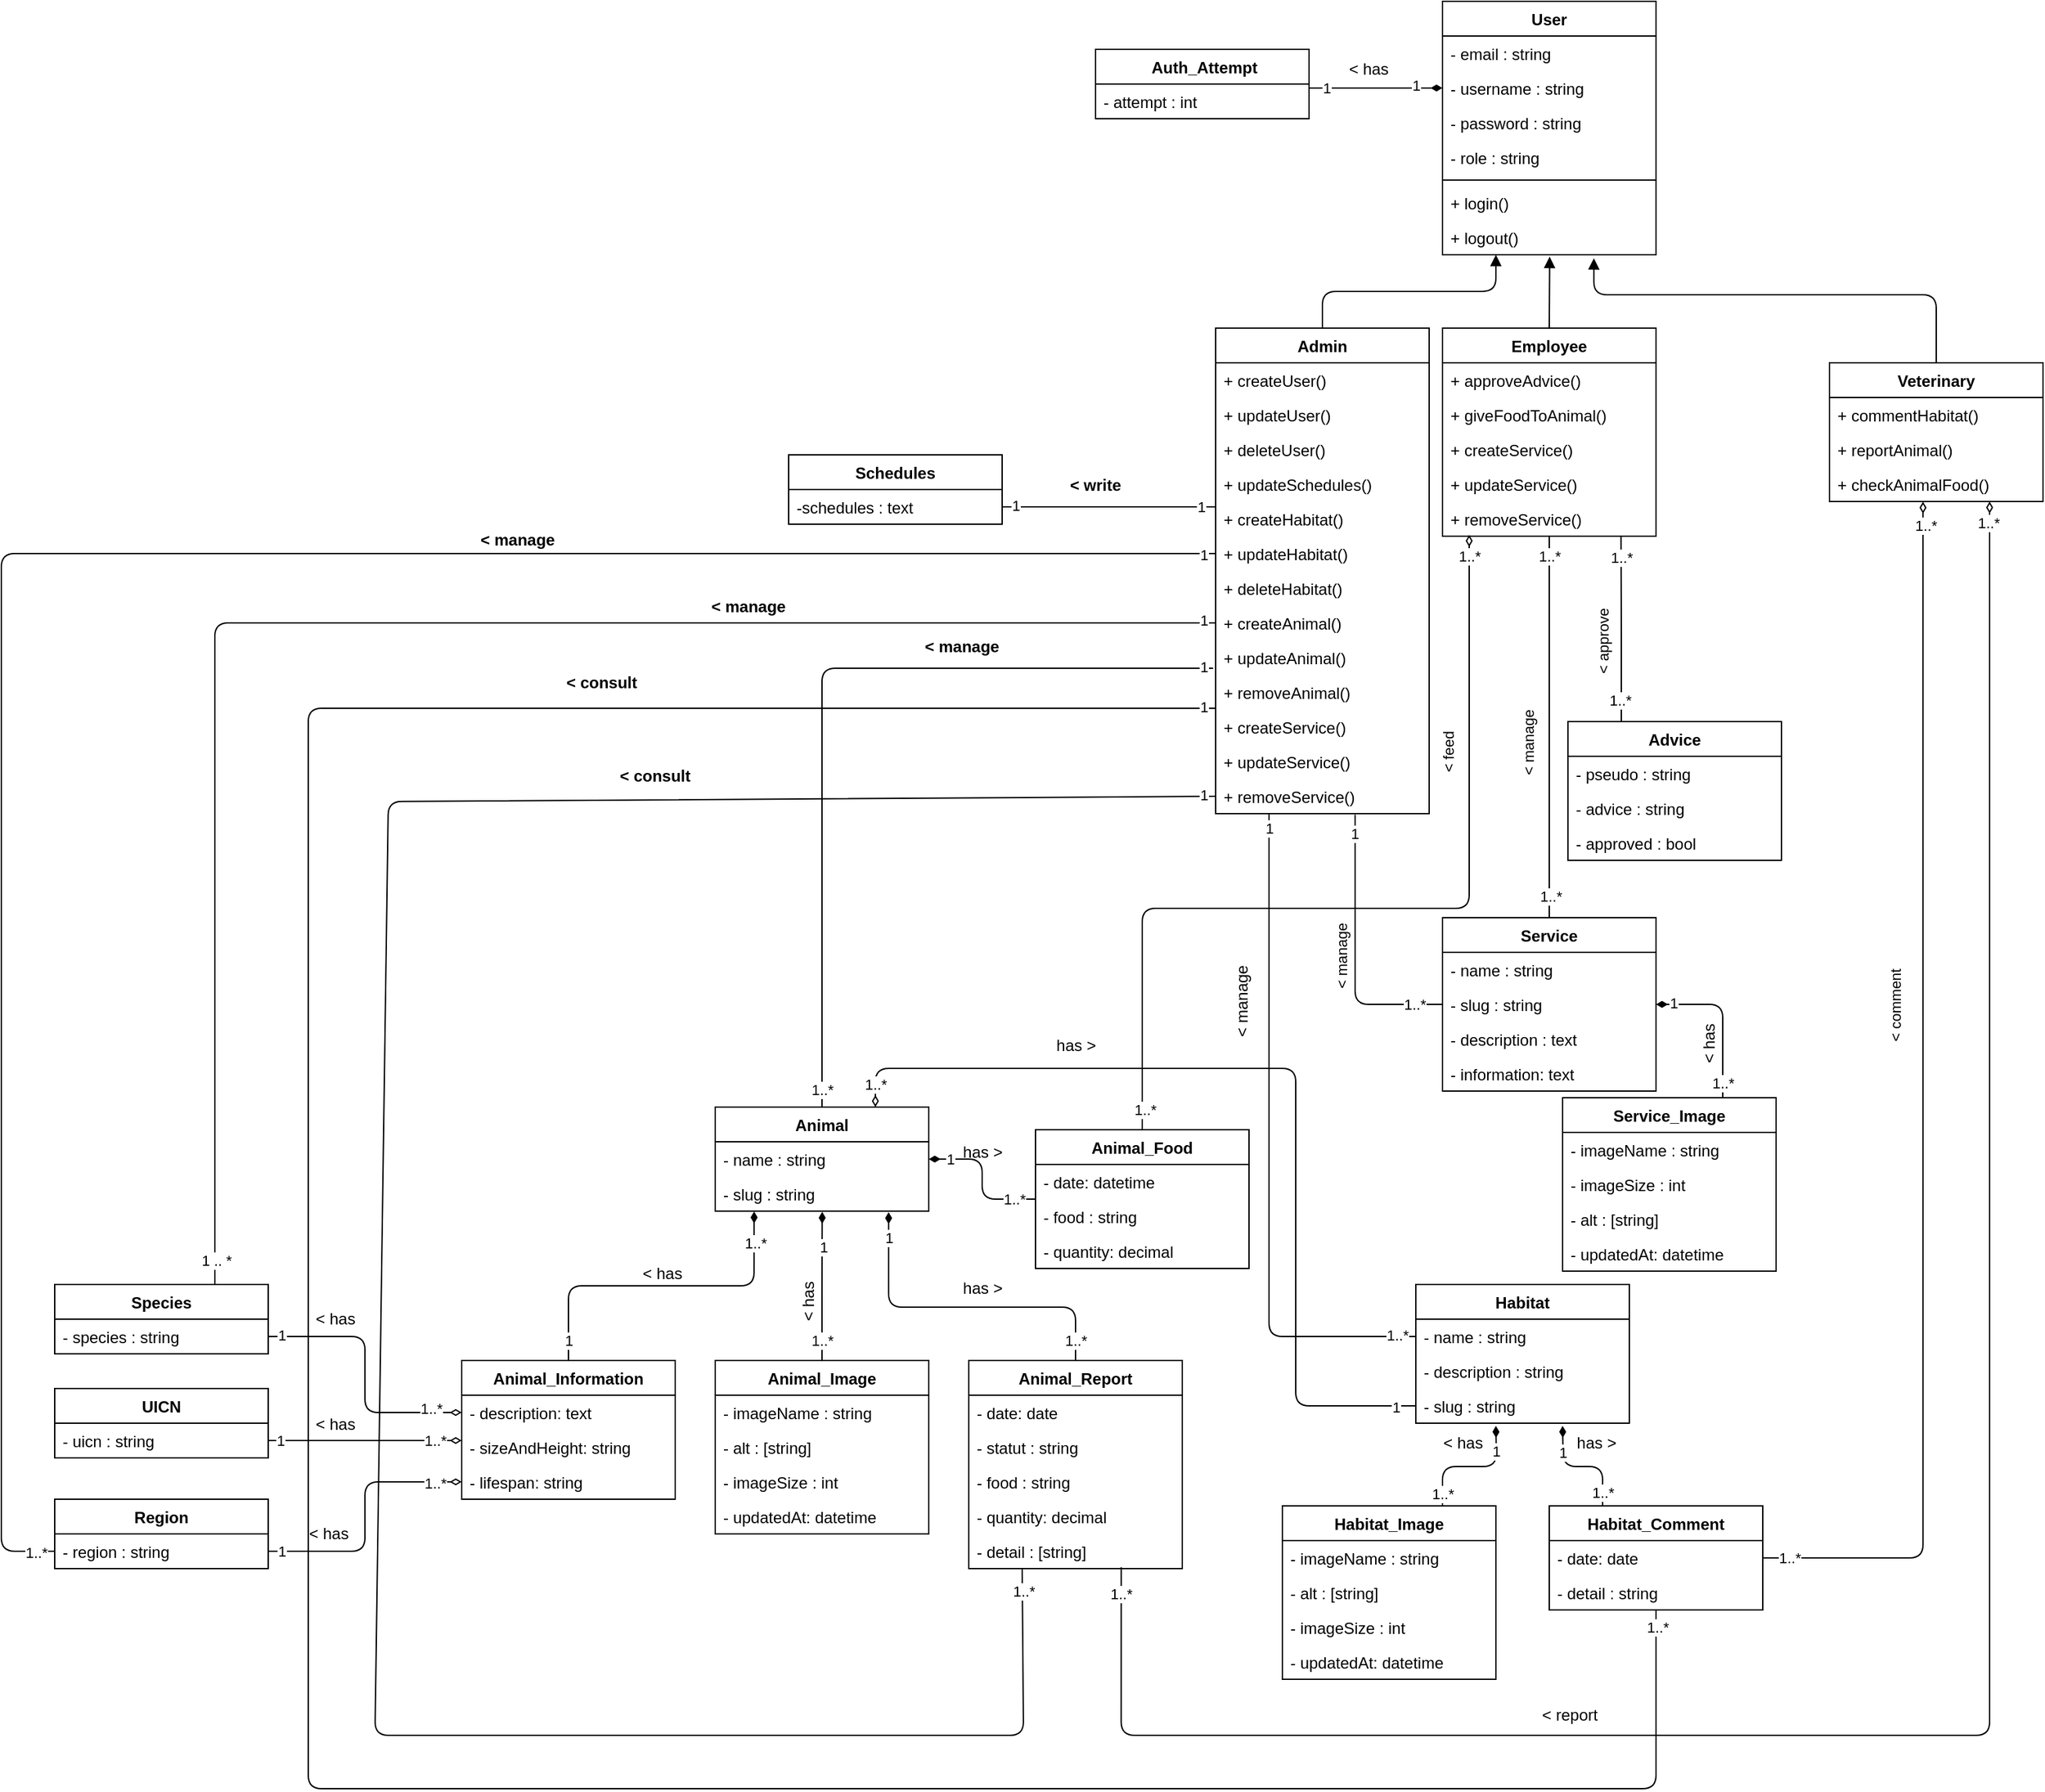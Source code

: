 <mxfile>
    <diagram id="6ETy9QSf6Ddy_JYMvxY5" name="Page-1">
        <mxGraphModel dx="2354" dy="1445" grid="1" gridSize="10" guides="1" tooltips="1" connect="1" arrows="0" fold="1" page="1" pageScale="1" pageWidth="827" pageHeight="1169" background="none" math="0" shadow="0">
            <root>
                <mxCell id="0"/>
                <mxCell id="1" parent="0"/>
                <mxCell id="284" style="edgeStyle=orthogonalEdgeStyle;rounded=1;html=1;exitX=0.25;exitY=1;exitDx=0;exitDy=0;entryX=0.5;entryY=0;entryDx=0;entryDy=0;strokeColor=default;startArrow=block;startFill=1;endArrow=none;endFill=0;" parent="1" source="2" target="12" edge="1">
                    <mxGeometry relative="1" as="geometry"/>
                </mxCell>
                <mxCell id="2" value="User" style="swimlane;fontStyle=1;align=center;verticalAlign=top;childLayout=stackLayout;horizontal=1;startSize=26;horizontalStack=0;resizeParent=1;resizeParentMax=0;resizeLast=0;collapsible=1;marginBottom=0;" parent="1" vertex="1">
                    <mxGeometry x="240" y="-50" width="160" height="190" as="geometry"/>
                </mxCell>
                <mxCell id="3" value="- email : string" style="text;strokeColor=none;fillColor=none;align=left;verticalAlign=top;spacingLeft=4;spacingRight=4;overflow=hidden;rotatable=0;points=[[0,0.5],[1,0.5]];portConstraint=eastwest;" parent="2" vertex="1">
                    <mxGeometry y="26" width="160" height="26" as="geometry"/>
                </mxCell>
                <mxCell id="6" value="- username : string" style="text;strokeColor=none;fillColor=none;align=left;verticalAlign=top;spacingLeft=4;spacingRight=4;overflow=hidden;rotatable=0;points=[[0,0.5],[1,0.5]];portConstraint=eastwest;" parent="2" vertex="1">
                    <mxGeometry y="52" width="160" height="26" as="geometry"/>
                </mxCell>
                <mxCell id="7" value="- password : string" style="text;strokeColor=none;fillColor=none;align=left;verticalAlign=top;spacingLeft=4;spacingRight=4;overflow=hidden;rotatable=0;points=[[0,0.5],[1,0.5]];portConstraint=eastwest;" parent="2" vertex="1">
                    <mxGeometry y="78" width="160" height="26" as="geometry"/>
                </mxCell>
                <mxCell id="8" value="- role : string" style="text;strokeColor=none;fillColor=none;align=left;verticalAlign=top;spacingLeft=4;spacingRight=4;overflow=hidden;rotatable=0;points=[[0,0.5],[1,0.5]];portConstraint=eastwest;" parent="2" vertex="1">
                    <mxGeometry y="104" width="160" height="26" as="geometry"/>
                </mxCell>
                <mxCell id="4" value="" style="line;strokeWidth=1;fillColor=none;align=left;verticalAlign=middle;spacingTop=-1;spacingLeft=3;spacingRight=3;rotatable=0;labelPosition=right;points=[];portConstraint=eastwest;strokeColor=inherit;" parent="2" vertex="1">
                    <mxGeometry y="130" width="160" height="8" as="geometry"/>
                </mxCell>
                <mxCell id="5" value="+ login()" style="text;strokeColor=none;fillColor=none;align=left;verticalAlign=top;spacingLeft=4;spacingRight=4;overflow=hidden;rotatable=0;points=[[0,0.5],[1,0.5]];portConstraint=eastwest;" parent="2" vertex="1">
                    <mxGeometry y="138" width="160" height="26" as="geometry"/>
                </mxCell>
                <mxCell id="9" value="+ logout()" style="text;strokeColor=none;fillColor=none;align=left;verticalAlign=top;spacingLeft=4;spacingRight=4;overflow=hidden;rotatable=0;points=[[0,0.5],[1,0.5]];portConstraint=eastwest;" parent="2" vertex="1">
                    <mxGeometry y="164" width="160" height="26" as="geometry"/>
                </mxCell>
                <mxCell id="12" value="Admin" style="swimlane;fontStyle=1;align=center;verticalAlign=top;childLayout=stackLayout;horizontal=1;startSize=26;horizontalStack=0;resizeParent=1;resizeParentMax=0;resizeLast=0;collapsible=1;marginBottom=0;" parent="1" vertex="1">
                    <mxGeometry x="70" y="195" width="160" height="364" as="geometry"/>
                </mxCell>
                <mxCell id="18" value="+ createUser()" style="text;strokeColor=none;fillColor=none;align=left;verticalAlign=top;spacingLeft=4;spacingRight=4;overflow=hidden;rotatable=0;points=[[0,0.5],[1,0.5]];portConstraint=eastwest;" parent="12" vertex="1">
                    <mxGeometry y="26" width="160" height="26" as="geometry"/>
                </mxCell>
                <mxCell id="19" value="+ updateUser()" style="text;strokeColor=none;fillColor=none;align=left;verticalAlign=top;spacingLeft=4;spacingRight=4;overflow=hidden;rotatable=0;points=[[0,0.5],[1,0.5]];portConstraint=eastwest;" parent="12" vertex="1">
                    <mxGeometry y="52" width="160" height="26" as="geometry"/>
                </mxCell>
                <mxCell id="39" value="+ deleteUser()" style="text;strokeColor=none;fillColor=none;align=left;verticalAlign=top;spacingLeft=4;spacingRight=4;overflow=hidden;rotatable=0;points=[[0,0.5],[1,0.5]];portConstraint=eastwest;" parent="12" vertex="1">
                    <mxGeometry y="78" width="160" height="26" as="geometry"/>
                </mxCell>
                <mxCell id="42" value="+ updateSchedules()" style="text;strokeColor=none;fillColor=none;align=left;verticalAlign=top;spacingLeft=4;spacingRight=4;overflow=hidden;rotatable=0;points=[[0,0.5],[1,0.5]];portConstraint=eastwest;" parent="12" vertex="1">
                    <mxGeometry y="104" width="160" height="26" as="geometry"/>
                </mxCell>
                <mxCell id="43" value="+ createHabitat()" style="text;strokeColor=none;fillColor=none;align=left;verticalAlign=top;spacingLeft=4;spacingRight=4;overflow=hidden;rotatable=0;points=[[0,0.5],[1,0.5]];portConstraint=eastwest;" parent="12" vertex="1">
                    <mxGeometry y="130" width="160" height="26" as="geometry"/>
                </mxCell>
                <mxCell id="45" value="+ updateHabitat()" style="text;strokeColor=none;fillColor=none;align=left;verticalAlign=top;spacingLeft=4;spacingRight=4;overflow=hidden;rotatable=0;points=[[0,0.5],[1,0.5]];portConstraint=eastwest;" parent="12" vertex="1">
                    <mxGeometry y="156" width="160" height="26" as="geometry"/>
                </mxCell>
                <mxCell id="46" value="+ deleteHabitat()" style="text;strokeColor=none;fillColor=none;align=left;verticalAlign=top;spacingLeft=4;spacingRight=4;overflow=hidden;rotatable=0;points=[[0,0.5],[1,0.5]];portConstraint=eastwest;" parent="12" vertex="1">
                    <mxGeometry y="182" width="160" height="26" as="geometry"/>
                </mxCell>
                <mxCell id="47" value="+ createAnimal()" style="text;strokeColor=none;fillColor=none;align=left;verticalAlign=top;spacingLeft=4;spacingRight=4;overflow=hidden;rotatable=0;points=[[0,0.5],[1,0.5]];portConstraint=eastwest;" parent="12" vertex="1">
                    <mxGeometry y="208" width="160" height="26" as="geometry"/>
                </mxCell>
                <mxCell id="48" value="+ updateAnimal()" style="text;strokeColor=none;fillColor=none;align=left;verticalAlign=top;spacingLeft=4;spacingRight=4;overflow=hidden;rotatable=0;points=[[0,0.5],[1,0.5]];portConstraint=eastwest;" parent="12" vertex="1">
                    <mxGeometry y="234" width="160" height="26" as="geometry"/>
                </mxCell>
                <mxCell id="49" value="+ removeAnimal()" style="text;strokeColor=none;fillColor=none;align=left;verticalAlign=top;spacingLeft=4;spacingRight=4;overflow=hidden;rotatable=0;points=[[0,0.5],[1,0.5]];portConstraint=eastwest;" parent="12" vertex="1">
                    <mxGeometry y="260" width="160" height="26" as="geometry"/>
                </mxCell>
                <mxCell id="159" value="+ createService()" style="text;strokeColor=none;fillColor=none;align=left;verticalAlign=top;spacingLeft=4;spacingRight=4;overflow=hidden;rotatable=0;points=[[0,0.5],[1,0.5]];portConstraint=eastwest;" parent="12" vertex="1">
                    <mxGeometry y="286" width="160" height="26" as="geometry"/>
                </mxCell>
                <mxCell id="158" value="+ updateService()" style="text;strokeColor=none;fillColor=none;align=left;verticalAlign=top;spacingLeft=4;spacingRight=4;overflow=hidden;rotatable=0;points=[[0,0.5],[1,0.5]];portConstraint=eastwest;" parent="12" vertex="1">
                    <mxGeometry y="312" width="160" height="26" as="geometry"/>
                </mxCell>
                <mxCell id="160" value="+ removeService()" style="text;strokeColor=none;fillColor=none;align=left;verticalAlign=top;spacingLeft=4;spacingRight=4;overflow=hidden;rotatable=0;points=[[0,0.5],[1,0.5]];portConstraint=eastwest;" parent="12" vertex="1">
                    <mxGeometry y="338" width="160" height="26" as="geometry"/>
                </mxCell>
                <mxCell id="37" style="edgeStyle=none;html=1;exitX=0.5;exitY=0;exitDx=0;exitDy=0;entryX=0.502;entryY=1.055;entryDx=0;entryDy=0;entryPerimeter=0;endArrow=block;endFill=1;" parent="1" source="20" target="9" edge="1">
                    <mxGeometry relative="1" as="geometry"/>
                </mxCell>
                <mxCell id="20" value="Employee" style="swimlane;fontStyle=1;align=center;verticalAlign=top;childLayout=stackLayout;horizontal=1;startSize=26;horizontalStack=0;resizeParent=1;resizeParentMax=0;resizeLast=0;collapsible=1;marginBottom=0;" parent="1" vertex="1">
                    <mxGeometry x="240" y="195" width="160" height="156" as="geometry"/>
                </mxCell>
                <mxCell id="26" value="+ approveAdvice()" style="text;strokeColor=none;fillColor=none;align=left;verticalAlign=top;spacingLeft=4;spacingRight=4;overflow=hidden;rotatable=0;points=[[0,0.5],[1,0.5]];portConstraint=eastwest;" parent="20" vertex="1">
                    <mxGeometry y="26" width="160" height="26" as="geometry"/>
                </mxCell>
                <mxCell id="27" value="+ giveFoodToAnimal()" style="text;strokeColor=none;fillColor=none;align=left;verticalAlign=top;spacingLeft=4;spacingRight=4;overflow=hidden;rotatable=0;points=[[0,0.5],[1,0.5]];portConstraint=eastwest;" parent="20" vertex="1">
                    <mxGeometry y="52" width="160" height="26" as="geometry"/>
                </mxCell>
                <mxCell id="161" value="+ createService()" style="text;strokeColor=none;fillColor=none;align=left;verticalAlign=top;spacingLeft=4;spacingRight=4;overflow=hidden;rotatable=0;points=[[0,0.5],[1,0.5]];portConstraint=eastwest;" parent="20" vertex="1">
                    <mxGeometry y="78" width="160" height="26" as="geometry"/>
                </mxCell>
                <mxCell id="162" value="+ updateService()" style="text;strokeColor=none;fillColor=none;align=left;verticalAlign=top;spacingLeft=4;spacingRight=4;overflow=hidden;rotatable=0;points=[[0,0.5],[1,0.5]];portConstraint=eastwest;" parent="20" vertex="1">
                    <mxGeometry y="104" width="160" height="26" as="geometry"/>
                </mxCell>
                <mxCell id="163" value="+ removeService()" style="text;strokeColor=none;fillColor=none;align=left;verticalAlign=top;spacingLeft=4;spacingRight=4;overflow=hidden;rotatable=0;points=[[0,0.5],[1,0.5]];portConstraint=eastwest;" parent="20" vertex="1">
                    <mxGeometry y="130" width="160" height="26" as="geometry"/>
                </mxCell>
                <mxCell id="38" style="edgeStyle=orthogonalEdgeStyle;html=1;exitX=0.5;exitY=0;exitDx=0;exitDy=0;entryX=0.709;entryY=1.099;entryDx=0;entryDy=0;entryPerimeter=0;startArrow=none;startFill=0;endArrow=block;endFill=1;" parent="1" source="28" target="9" edge="1">
                    <mxGeometry relative="1" as="geometry">
                        <Array as="points">
                            <mxPoint x="610" y="170"/>
                            <mxPoint x="353" y="170"/>
                        </Array>
                    </mxGeometry>
                </mxCell>
                <mxCell id="28" value="Veterinary" style="swimlane;fontStyle=1;align=center;verticalAlign=top;childLayout=stackLayout;horizontal=1;startSize=26;horizontalStack=0;resizeParent=1;resizeParentMax=0;resizeLast=0;collapsible=1;marginBottom=0;" parent="1" vertex="1">
                    <mxGeometry x="530" y="221" width="160" height="104" as="geometry"/>
                </mxCell>
                <mxCell id="34" value="+ commentHabitat()" style="text;strokeColor=none;fillColor=none;align=left;verticalAlign=top;spacingLeft=4;spacingRight=4;overflow=hidden;rotatable=0;points=[[0,0.5],[1,0.5]];portConstraint=eastwest;" parent="28" vertex="1">
                    <mxGeometry y="26" width="160" height="26" as="geometry"/>
                </mxCell>
                <mxCell id="35" value="+ reportAnimal()" style="text;strokeColor=none;fillColor=none;align=left;verticalAlign=top;spacingLeft=4;spacingRight=4;overflow=hidden;rotatable=0;points=[[0,0.5],[1,0.5]];portConstraint=eastwest;" parent="28" vertex="1">
                    <mxGeometry y="52" width="160" height="26" as="geometry"/>
                </mxCell>
                <mxCell id="50" value="+ checkAnimalFood()" style="text;strokeColor=none;fillColor=none;align=left;verticalAlign=top;spacingLeft=4;spacingRight=4;overflow=hidden;rotatable=0;points=[[0,0.5],[1,0.5]];portConstraint=eastwest;" parent="28" vertex="1">
                    <mxGeometry y="78" width="160" height="26" as="geometry"/>
                </mxCell>
                <mxCell id="186" style="edgeStyle=orthogonalEdgeStyle;html=1;exitX=0.5;exitY=0;exitDx=0;exitDy=0;entryX=-0.012;entryY=0.808;entryDx=0;entryDy=0;entryPerimeter=0;endArrow=none;endFill=0;" parent="1" source="51" target="48" edge="1">
                    <mxGeometry relative="1" as="geometry"/>
                </mxCell>
                <mxCell id="204" value="1..*" style="edgeLabel;html=1;align=center;verticalAlign=middle;resizable=0;points=[];" parent="186" vertex="1" connectable="0">
                    <mxGeometry x="-0.956" relative="1" as="geometry">
                        <mxPoint as="offset"/>
                    </mxGeometry>
                </mxCell>
                <mxCell id="205" value="1" style="edgeLabel;html=1;align=center;verticalAlign=middle;resizable=0;points=[];" parent="186" vertex="1" connectable="0">
                    <mxGeometry x="0.952" y="1" relative="1" as="geometry">
                        <mxPoint x="8" as="offset"/>
                    </mxGeometry>
                </mxCell>
                <mxCell id="191" style="edgeStyle=orthogonalEdgeStyle;html=1;exitX=1;exitY=0.5;exitDx=0;exitDy=0;entryX=0;entryY=0.5;entryDx=0;entryDy=0;endArrow=none;endFill=0;startArrow=diamondThin;startFill=1;" parent="1" source="51" target="91" edge="1">
                    <mxGeometry relative="1" as="geometry"/>
                </mxCell>
                <mxCell id="223" value="1..*" style="edgeLabel;html=1;align=center;verticalAlign=middle;resizable=0;points=[];" parent="191" vertex="1" connectable="0">
                    <mxGeometry x="0.7" relative="1" as="geometry">
                        <mxPoint as="offset"/>
                    </mxGeometry>
                </mxCell>
                <mxCell id="224" value="1" style="edgeLabel;html=1;align=center;verticalAlign=middle;resizable=0;points=[];" parent="191" vertex="1" connectable="0">
                    <mxGeometry x="-0.8" relative="1" as="geometry">
                        <mxPoint x="5" as="offset"/>
                    </mxGeometry>
                </mxCell>
                <mxCell id="51" value="Animal" style="swimlane;fontStyle=1;align=center;verticalAlign=top;childLayout=stackLayout;horizontal=1;startSize=26;horizontalStack=0;resizeParent=1;resizeParentMax=0;resizeLast=0;collapsible=1;marginBottom=0;" parent="1" vertex="1">
                    <mxGeometry x="-305" y="779" width="160" height="78" as="geometry"/>
                </mxCell>
                <mxCell id="52" value="- name : string" style="text;strokeColor=none;fillColor=none;align=left;verticalAlign=top;spacingLeft=4;spacingRight=4;overflow=hidden;rotatable=0;points=[[0,0.5],[1,0.5]];portConstraint=eastwest;" parent="51" vertex="1">
                    <mxGeometry y="26" width="160" height="26" as="geometry"/>
                </mxCell>
                <mxCell id="306" value="- slug : string" style="text;strokeColor=none;fillColor=none;align=left;verticalAlign=top;spacingLeft=4;spacingRight=4;overflow=hidden;rotatable=0;points=[[0,0.5],[1,0.5]];portConstraint=eastwest;" parent="51" vertex="1">
                    <mxGeometry y="52" width="160" height="26" as="geometry"/>
                </mxCell>
                <mxCell id="59" value="Habitat" style="swimlane;fontStyle=1;align=center;verticalAlign=top;childLayout=stackLayout;horizontal=1;startSize=26;horizontalStack=0;resizeParent=1;resizeParentMax=0;resizeLast=0;collapsible=1;marginBottom=0;" parent="1" vertex="1">
                    <mxGeometry x="220" y="912" width="160" height="104" as="geometry"/>
                </mxCell>
                <mxCell id="60" value="- name : string" style="text;strokeColor=none;fillColor=none;align=left;verticalAlign=top;spacingLeft=4;spacingRight=4;overflow=hidden;rotatable=0;points=[[0,0.5],[1,0.5]];portConstraint=eastwest;" parent="59" vertex="1">
                    <mxGeometry y="26" width="160" height="26" as="geometry"/>
                </mxCell>
                <mxCell id="307" value="- description : string" style="text;strokeColor=none;fillColor=none;align=left;verticalAlign=top;spacingLeft=4;spacingRight=4;overflow=hidden;rotatable=0;points=[[0,0.5],[1,0.5]];portConstraint=eastwest;" parent="59" vertex="1">
                    <mxGeometry y="52" width="160" height="26" as="geometry"/>
                </mxCell>
                <mxCell id="61" value="- slug : string" style="text;strokeColor=none;fillColor=none;align=left;verticalAlign=top;spacingLeft=4;spacingRight=4;overflow=hidden;rotatable=0;points=[[0,0.5],[1,0.5]];portConstraint=eastwest;" parent="59" vertex="1">
                    <mxGeometry y="78" width="160" height="26" as="geometry"/>
                </mxCell>
                <mxCell id="177" style="edgeStyle=orthogonalEdgeStyle;html=1;exitX=0.5;exitY=0;exitDx=0;exitDy=0;endArrow=diamondThin;endFill=1;startArrow=none;startFill=0;entryX=0.501;entryY=1.021;entryDx=0;entryDy=0;entryPerimeter=0;" parent="1" source="62" target="306" edge="1">
                    <mxGeometry relative="1" as="geometry">
                        <mxPoint x="-225" y="880" as="targetPoint"/>
                    </mxGeometry>
                </mxCell>
                <mxCell id="208" value="1..*" style="edgeLabel;html=1;align=center;verticalAlign=middle;resizable=0;points=[];" parent="177" vertex="1" connectable="0">
                    <mxGeometry x="-0.735" relative="1" as="geometry">
                        <mxPoint as="offset"/>
                    </mxGeometry>
                </mxCell>
                <mxCell id="209" value="1" style="edgeLabel;html=1;align=center;verticalAlign=middle;resizable=0;points=[];" parent="177" vertex="1" connectable="0">
                    <mxGeometry x="0.699" y="-1" relative="1" as="geometry">
                        <mxPoint y="10" as="offset"/>
                    </mxGeometry>
                </mxCell>
                <mxCell id="62" value="Animal_Image" style="swimlane;fontStyle=1;align=center;verticalAlign=top;childLayout=stackLayout;horizontal=1;startSize=26;horizontalStack=0;resizeParent=1;resizeParentMax=0;resizeLast=0;collapsible=1;marginBottom=0;" parent="1" vertex="1">
                    <mxGeometry x="-305" y="969" width="160" height="130" as="geometry"/>
                </mxCell>
                <mxCell id="63" value="- imageName : string" style="text;strokeColor=none;fillColor=none;align=left;verticalAlign=top;spacingLeft=4;spacingRight=4;overflow=hidden;rotatable=0;points=[[0,0.5],[1,0.5]];portConstraint=eastwest;" parent="62" vertex="1">
                    <mxGeometry y="26" width="160" height="26" as="geometry"/>
                </mxCell>
                <mxCell id="314" value="- alt : [string]" style="text;strokeColor=none;fillColor=none;align=left;verticalAlign=top;spacingLeft=4;spacingRight=4;overflow=hidden;rotatable=0;points=[[0,0.5],[1,0.5]];portConstraint=eastwest;" parent="62" vertex="1">
                    <mxGeometry y="52" width="160" height="26" as="geometry"/>
                </mxCell>
                <mxCell id="74" value="- imageSize : int" style="text;strokeColor=none;fillColor=none;align=left;verticalAlign=top;spacingLeft=4;spacingRight=4;overflow=hidden;rotatable=0;points=[[0,0.5],[1,0.5]];portConstraint=eastwest;" parent="62" vertex="1">
                    <mxGeometry y="78" width="160" height="26" as="geometry"/>
                </mxCell>
                <mxCell id="64" value="- updatedAt: datetime" style="text;strokeColor=none;fillColor=none;align=left;verticalAlign=top;spacingLeft=4;spacingRight=4;overflow=hidden;rotatable=0;points=[[0,0.5],[1,0.5]];portConstraint=eastwest;" parent="62" vertex="1">
                    <mxGeometry y="104" width="160" height="26" as="geometry"/>
                </mxCell>
                <mxCell id="194" style="edgeStyle=orthogonalEdgeStyle;html=1;exitX=0.5;exitY=0;exitDx=0;exitDy=0;endArrow=none;endFill=0;entryX=0.5;entryY=0.983;entryDx=0;entryDy=0;entryPerimeter=0;" parent="1" source="68" target="163" edge="1">
                    <mxGeometry relative="1" as="geometry">
                        <mxPoint x="320" y="410" as="targetPoint"/>
                    </mxGeometry>
                </mxCell>
                <mxCell id="214" value="1..*" style="edgeLabel;html=1;align=center;verticalAlign=middle;resizable=0;points=[];" parent="194" vertex="1" connectable="0">
                    <mxGeometry x="-0.861" y="-1" relative="1" as="geometry">
                        <mxPoint y="4" as="offset"/>
                    </mxGeometry>
                </mxCell>
                <mxCell id="215" value="1..*" style="edgeLabel;html=1;align=center;verticalAlign=middle;resizable=0;points=[];" parent="194" vertex="1" connectable="0">
                    <mxGeometry x="0.884" relative="1" as="geometry">
                        <mxPoint y="-1" as="offset"/>
                    </mxGeometry>
                </mxCell>
                <mxCell id="68" value="Service" style="swimlane;fontStyle=1;align=center;verticalAlign=top;childLayout=stackLayout;horizontal=1;startSize=26;horizontalStack=0;resizeParent=1;resizeParentMax=0;resizeLast=0;collapsible=1;marginBottom=0;" parent="1" vertex="1">
                    <mxGeometry x="240" y="637" width="160" height="130" as="geometry"/>
                </mxCell>
                <mxCell id="69" value="- name : string" style="text;strokeColor=none;fillColor=none;align=left;verticalAlign=top;spacingLeft=4;spacingRight=4;overflow=hidden;rotatable=0;points=[[0,0.5],[1,0.5]];portConstraint=eastwest;" parent="68" vertex="1">
                    <mxGeometry y="26" width="160" height="26" as="geometry"/>
                </mxCell>
                <mxCell id="302" value="- slug : string" style="text;strokeColor=none;fillColor=none;align=left;verticalAlign=top;spacingLeft=4;spacingRight=4;overflow=hidden;rotatable=0;points=[[0,0.5],[1,0.5]];portConstraint=eastwest;" parent="68" vertex="1">
                    <mxGeometry y="52" width="160" height="26" as="geometry"/>
                </mxCell>
                <mxCell id="70" value="- description : text" style="text;strokeColor=none;fillColor=none;align=left;verticalAlign=top;spacingLeft=4;spacingRight=4;overflow=hidden;rotatable=0;points=[[0,0.5],[1,0.5]];portConstraint=eastwest;" parent="68" vertex="1">
                    <mxGeometry y="78" width="160" height="26" as="geometry"/>
                </mxCell>
                <mxCell id="116" value="- information: text" style="text;strokeColor=none;fillColor=none;align=left;verticalAlign=top;spacingLeft=4;spacingRight=4;overflow=hidden;rotatable=0;points=[[0,0.5],[1,0.5]];portConstraint=eastwest;" parent="68" vertex="1">
                    <mxGeometry y="104" width="160" height="26" as="geometry"/>
                </mxCell>
                <mxCell id="183" style="edgeStyle=orthogonalEdgeStyle;html=1;exitX=0.75;exitY=0;exitDx=0;exitDy=0;endArrow=diamondThin;endFill=1;" parent="1" source="75" edge="1">
                    <mxGeometry relative="1" as="geometry">
                        <mxPoint x="280" y="1018" as="targetPoint"/>
                    </mxGeometry>
                </mxCell>
                <mxCell id="233" value="1..*" style="edgeLabel;html=1;align=center;verticalAlign=middle;resizable=0;points=[];" parent="183" vertex="1" connectable="0">
                    <mxGeometry x="-0.82" relative="1" as="geometry">
                        <mxPoint as="offset"/>
                    </mxGeometry>
                </mxCell>
                <mxCell id="234" value="1" style="edgeLabel;html=1;align=center;verticalAlign=middle;resizable=0;points=[];" parent="183" vertex="1" connectable="0">
                    <mxGeometry x="0.829" y="-1" relative="1" as="geometry">
                        <mxPoint x="-1" y="10" as="offset"/>
                    </mxGeometry>
                </mxCell>
                <mxCell id="75" value="Habitat_Image" style="swimlane;fontStyle=1;align=center;verticalAlign=top;childLayout=stackLayout;horizontal=1;startSize=26;horizontalStack=0;resizeParent=1;resizeParentMax=0;resizeLast=0;collapsible=1;marginBottom=0;" parent="1" vertex="1">
                    <mxGeometry x="120" y="1078" width="160" height="130" as="geometry"/>
                </mxCell>
                <mxCell id="76" value="- imageName : string" style="text;strokeColor=none;fillColor=none;align=left;verticalAlign=top;spacingLeft=4;spacingRight=4;overflow=hidden;rotatable=0;points=[[0,0.5],[1,0.5]];portConstraint=eastwest;" parent="75" vertex="1">
                    <mxGeometry y="26" width="160" height="26" as="geometry"/>
                </mxCell>
                <mxCell id="312" value="- alt : [string]" style="text;strokeColor=none;fillColor=none;align=left;verticalAlign=top;spacingLeft=4;spacingRight=4;overflow=hidden;rotatable=0;points=[[0,0.5],[1,0.5]];portConstraint=eastwest;" parent="75" vertex="1">
                    <mxGeometry y="52" width="160" height="26" as="geometry"/>
                </mxCell>
                <mxCell id="77" value="- imageSize : int" style="text;strokeColor=none;fillColor=none;align=left;verticalAlign=top;spacingLeft=4;spacingRight=4;overflow=hidden;rotatable=0;points=[[0,0.5],[1,0.5]];portConstraint=eastwest;" parent="75" vertex="1">
                    <mxGeometry y="78" width="160" height="26" as="geometry"/>
                </mxCell>
                <mxCell id="78" value="- updatedAt: datetime" style="text;strokeColor=none;fillColor=none;align=left;verticalAlign=top;spacingLeft=4;spacingRight=4;overflow=hidden;rotatable=0;points=[[0,0.5],[1,0.5]];portConstraint=eastwest;" parent="75" vertex="1">
                    <mxGeometry y="104" width="160" height="26" as="geometry"/>
                </mxCell>
                <mxCell id="346" style="edgeStyle=orthogonalEdgeStyle;html=1;exitX=0.75;exitY=0;exitDx=0;exitDy=0;entryX=1;entryY=0.5;entryDx=0;entryDy=0;endArrow=diamondThin;endFill=1;startArrow=none;startFill=0;" parent="1" source="79" target="302" edge="1">
                    <mxGeometry relative="1" as="geometry"/>
                </mxCell>
                <mxCell id="347" value="1..*" style="edgeLabel;html=1;align=center;verticalAlign=middle;resizable=0;points=[];" parent="346" vertex="1" connectable="0">
                    <mxGeometry x="-0.819" relative="1" as="geometry">
                        <mxPoint as="offset"/>
                    </mxGeometry>
                </mxCell>
                <mxCell id="348" value="1" style="edgeLabel;html=1;align=center;verticalAlign=middle;resizable=0;points=[];" parent="346" vertex="1" connectable="0">
                    <mxGeometry x="0.783" y="-1" relative="1" as="geometry">
                        <mxPoint as="offset"/>
                    </mxGeometry>
                </mxCell>
                <mxCell id="79" value="Service_Image" style="swimlane;fontStyle=1;align=center;verticalAlign=top;childLayout=stackLayout;horizontal=1;startSize=26;horizontalStack=0;resizeParent=1;resizeParentMax=0;resizeLast=0;collapsible=1;marginBottom=0;" parent="1" vertex="1">
                    <mxGeometry x="330" y="772" width="160" height="130" as="geometry"/>
                </mxCell>
                <mxCell id="80" value="- imageName : string" style="text;strokeColor=none;fillColor=none;align=left;verticalAlign=top;spacingLeft=4;spacingRight=4;overflow=hidden;rotatable=0;points=[[0,0.5],[1,0.5]];portConstraint=eastwest;" parent="79" vertex="1">
                    <mxGeometry y="26" width="160" height="26" as="geometry"/>
                </mxCell>
                <mxCell id="81" value="- imageSize : int" style="text;strokeColor=none;fillColor=none;align=left;verticalAlign=top;spacingLeft=4;spacingRight=4;overflow=hidden;rotatable=0;points=[[0,0.5],[1,0.5]];portConstraint=eastwest;" parent="79" vertex="1">
                    <mxGeometry y="52" width="160" height="26" as="geometry"/>
                </mxCell>
                <mxCell id="313" value="- alt : [string]" style="text;strokeColor=none;fillColor=none;align=left;verticalAlign=top;spacingLeft=4;spacingRight=4;overflow=hidden;rotatable=0;points=[[0,0.5],[1,0.5]];portConstraint=eastwest;" parent="79" vertex="1">
                    <mxGeometry y="78" width="160" height="26" as="geometry"/>
                </mxCell>
                <mxCell id="82" value="- updatedAt: datetime" style="text;strokeColor=none;fillColor=none;align=left;verticalAlign=top;spacingLeft=4;spacingRight=4;overflow=hidden;rotatable=0;points=[[0,0.5],[1,0.5]];portConstraint=eastwest;" parent="79" vertex="1">
                    <mxGeometry y="104" width="160" height="26" as="geometry"/>
                </mxCell>
                <mxCell id="178" style="edgeStyle=orthogonalEdgeStyle;html=1;exitX=0.5;exitY=0;exitDx=0;exitDy=0;endArrow=diamondThin;endFill=1;entryX=0.182;entryY=1.011;entryDx=0;entryDy=0;entryPerimeter=0;" parent="1" source="83" target="306" edge="1">
                    <mxGeometry relative="1" as="geometry">
                        <mxPoint x="-276" y="890" as="targetPoint"/>
                    </mxGeometry>
                </mxCell>
                <mxCell id="206" value="1" style="edgeLabel;html=1;align=center;verticalAlign=middle;resizable=0;points=[];" parent="178" vertex="1" connectable="0">
                    <mxGeometry x="-0.882" y="-1" relative="1" as="geometry">
                        <mxPoint x="-1" as="offset"/>
                    </mxGeometry>
                </mxCell>
                <mxCell id="207" value="1..*" style="edgeLabel;html=1;align=center;verticalAlign=middle;resizable=0;points=[];" parent="178" vertex="1" connectable="0">
                    <mxGeometry x="0.89" y="-1" relative="1" as="geometry">
                        <mxPoint y="10" as="offset"/>
                    </mxGeometry>
                </mxCell>
                <mxCell id="83" value="Animal_Information" style="swimlane;fontStyle=1;align=center;verticalAlign=top;childLayout=stackLayout;horizontal=1;startSize=26;horizontalStack=0;resizeParent=1;resizeParentMax=0;resizeLast=0;collapsible=1;marginBottom=0;" parent="1" vertex="1">
                    <mxGeometry x="-495" y="969" width="160" height="104" as="geometry"/>
                </mxCell>
                <mxCell id="84" value="- description: text" style="text;strokeColor=none;fillColor=none;align=left;verticalAlign=top;spacingLeft=4;spacingRight=4;overflow=hidden;rotatable=0;points=[[0,0.5],[1,0.5]];portConstraint=eastwest;" parent="83" vertex="1">
                    <mxGeometry y="26" width="160" height="26" as="geometry"/>
                </mxCell>
                <mxCell id="86" value="- sizeAndHeight: string" style="text;strokeColor=none;fillColor=none;align=left;verticalAlign=top;spacingLeft=4;spacingRight=4;overflow=hidden;rotatable=0;points=[[0,0.5],[1,0.5]];portConstraint=eastwest;" parent="83" vertex="1">
                    <mxGeometry y="52" width="160" height="26" as="geometry"/>
                </mxCell>
                <mxCell id="87" value="- lifespan: string" style="text;strokeColor=none;fillColor=none;align=left;verticalAlign=top;spacingLeft=4;spacingRight=4;overflow=hidden;rotatable=0;points=[[0,0.5],[1,0.5]];portConstraint=eastwest;" parent="83" vertex="1">
                    <mxGeometry y="78" width="160" height="26" as="geometry"/>
                </mxCell>
                <mxCell id="192" style="edgeStyle=orthogonalEdgeStyle;html=1;exitX=0.5;exitY=0;exitDx=0;exitDy=0;entryX=0.125;entryY=0.962;entryDx=0;entryDy=0;entryPerimeter=0;endArrow=diamondThin;endFill=0;" parent="1" source="91" target="163" edge="1">
                    <mxGeometry relative="1" as="geometry">
                        <Array as="points">
                            <mxPoint x="15" y="630"/>
                            <mxPoint x="260" y="630"/>
                        </Array>
                    </mxGeometry>
                </mxCell>
                <mxCell id="212" value="1..*" style="edgeLabel;html=1;align=center;verticalAlign=middle;resizable=0;points=[];" parent="192" vertex="1" connectable="0">
                    <mxGeometry x="-0.956" y="-2" relative="1" as="geometry">
                        <mxPoint as="offset"/>
                    </mxGeometry>
                </mxCell>
                <mxCell id="213" value="1..*" style="edgeLabel;html=1;align=center;verticalAlign=middle;resizable=0;points=[];" parent="192" vertex="1" connectable="0">
                    <mxGeometry x="0.967" relative="1" as="geometry">
                        <mxPoint y="4" as="offset"/>
                    </mxGeometry>
                </mxCell>
                <mxCell id="91" value="Animal_Food" style="swimlane;fontStyle=1;align=center;verticalAlign=top;childLayout=stackLayout;horizontal=1;startSize=26;horizontalStack=0;resizeParent=1;resizeParentMax=0;resizeLast=0;collapsible=1;marginBottom=0;" parent="1" vertex="1">
                    <mxGeometry x="-65" y="796" width="160" height="104" as="geometry"/>
                </mxCell>
                <mxCell id="92" value="- date: datetime" style="text;strokeColor=none;fillColor=none;align=left;verticalAlign=top;spacingLeft=4;spacingRight=4;overflow=hidden;rotatable=0;points=[[0,0.5],[1,0.5]];portConstraint=eastwest;" parent="91" vertex="1">
                    <mxGeometry y="26" width="160" height="26" as="geometry"/>
                </mxCell>
                <mxCell id="93" value="- food : string" style="text;strokeColor=none;fillColor=none;align=left;verticalAlign=top;spacingLeft=4;spacingRight=4;overflow=hidden;rotatable=0;points=[[0,0.5],[1,0.5]];portConstraint=eastwest;" parent="91" vertex="1">
                    <mxGeometry y="52" width="160" height="26" as="geometry"/>
                </mxCell>
                <mxCell id="94" value="- quantity: decimal" style="text;strokeColor=none;fillColor=none;align=left;verticalAlign=top;spacingLeft=4;spacingRight=4;overflow=hidden;rotatable=0;points=[[0,0.5],[1,0.5]];portConstraint=eastwest;" parent="91" vertex="1">
                    <mxGeometry y="78" width="160" height="26" as="geometry"/>
                </mxCell>
                <mxCell id="179" style="edgeStyle=orthogonalEdgeStyle;html=1;exitX=0.5;exitY=0;exitDx=0;exitDy=0;endArrow=diamondThin;endFill=1;entryX=0.812;entryY=1.029;entryDx=0;entryDy=0;entryPerimeter=0;" parent="1" source="95" target="306" edge="1">
                    <mxGeometry relative="1" as="geometry">
                        <mxPoint x="-175" y="889" as="targetPoint"/>
                        <Array as="points">
                            <mxPoint x="-35" y="929"/>
                            <mxPoint x="-175" y="929"/>
                        </Array>
                    </mxGeometry>
                </mxCell>
                <mxCell id="210" value="1..*" style="edgeLabel;html=1;align=center;verticalAlign=middle;resizable=0;points=[];" parent="179" vertex="1" connectable="0">
                    <mxGeometry x="-0.878" relative="1" as="geometry">
                        <mxPoint as="offset"/>
                    </mxGeometry>
                </mxCell>
                <mxCell id="211" value="1" style="edgeLabel;html=1;align=center;verticalAlign=middle;resizable=0;points=[];" parent="179" vertex="1" connectable="0">
                    <mxGeometry x="0.929" relative="1" as="geometry">
                        <mxPoint y="10" as="offset"/>
                    </mxGeometry>
                </mxCell>
                <mxCell id="95" value="Animal_Report" style="swimlane;fontStyle=1;align=center;verticalAlign=top;childLayout=stackLayout;horizontal=1;startSize=26;horizontalStack=0;resizeParent=1;resizeParentMax=0;resizeLast=0;collapsible=1;marginBottom=0;" parent="1" vertex="1">
                    <mxGeometry x="-115" y="969" width="160" height="156" as="geometry"/>
                </mxCell>
                <mxCell id="96" value="- date: date" style="text;strokeColor=none;fillColor=none;align=left;verticalAlign=top;spacingLeft=4;spacingRight=4;overflow=hidden;rotatable=0;points=[[0,0.5],[1,0.5]];portConstraint=eastwest;" parent="95" vertex="1">
                    <mxGeometry y="26" width="160" height="26" as="geometry"/>
                </mxCell>
                <mxCell id="100" value="- statut : string" style="text;strokeColor=none;fillColor=none;align=left;verticalAlign=top;spacingLeft=4;spacingRight=4;overflow=hidden;rotatable=0;points=[[0,0.5],[1,0.5]];portConstraint=eastwest;" parent="95" vertex="1">
                    <mxGeometry y="52" width="160" height="26" as="geometry"/>
                </mxCell>
                <mxCell id="97" value="- food : string" style="text;strokeColor=none;fillColor=none;align=left;verticalAlign=top;spacingLeft=4;spacingRight=4;overflow=hidden;rotatable=0;points=[[0,0.5],[1,0.5]];portConstraint=eastwest;" parent="95" vertex="1">
                    <mxGeometry y="78" width="160" height="26" as="geometry"/>
                </mxCell>
                <mxCell id="98" value="- quantity: decimal" style="text;strokeColor=none;fillColor=none;align=left;verticalAlign=top;spacingLeft=4;spacingRight=4;overflow=hidden;rotatable=0;points=[[0,0.5],[1,0.5]];portConstraint=eastwest;" parent="95" vertex="1">
                    <mxGeometry y="104" width="160" height="26" as="geometry"/>
                </mxCell>
                <mxCell id="99" value="- detail : [string]" style="text;strokeColor=none;fillColor=none;align=left;verticalAlign=top;spacingLeft=4;spacingRight=4;overflow=hidden;rotatable=0;points=[[0,0.5],[1,0.5]];portConstraint=eastwest;" parent="95" vertex="1">
                    <mxGeometry y="130" width="160" height="26" as="geometry"/>
                </mxCell>
                <mxCell id="184" style="edgeStyle=orthogonalEdgeStyle;html=1;exitX=0.25;exitY=0;exitDx=0;exitDy=0;endArrow=diamondThin;endFill=1;" parent="1" source="101" edge="1">
                    <mxGeometry relative="1" as="geometry">
                        <mxPoint x="330" y="1018" as="targetPoint"/>
                    </mxGeometry>
                </mxCell>
                <mxCell id="235" value="1..*" style="edgeLabel;html=1;align=center;verticalAlign=middle;resizable=0;points=[];" parent="184" vertex="1" connectable="0">
                    <mxGeometry x="-0.777" relative="1" as="geometry">
                        <mxPoint as="offset"/>
                    </mxGeometry>
                </mxCell>
                <mxCell id="236" value="1" style="edgeLabel;html=1;align=center;verticalAlign=middle;resizable=0;points=[];" parent="184" vertex="1" connectable="0">
                    <mxGeometry x="0.763" y="-1" relative="1" as="geometry">
                        <mxPoint x="-1" y="9" as="offset"/>
                    </mxGeometry>
                </mxCell>
                <mxCell id="101" value="Habitat_Comment" style="swimlane;fontStyle=1;align=center;verticalAlign=top;childLayout=stackLayout;horizontal=1;startSize=26;horizontalStack=0;resizeParent=1;resizeParentMax=0;resizeLast=0;collapsible=1;marginBottom=0;" parent="1" vertex="1">
                    <mxGeometry x="320" y="1078" width="160" height="78" as="geometry"/>
                </mxCell>
                <mxCell id="123" value="- date: date" style="text;strokeColor=none;fillColor=none;align=left;verticalAlign=top;spacingLeft=4;spacingRight=4;overflow=hidden;rotatable=0;points=[[0,0.5],[1,0.5]];portConstraint=eastwest;" parent="101" vertex="1">
                    <mxGeometry y="26" width="160" height="26" as="geometry"/>
                </mxCell>
                <mxCell id="103" value="- detail : string" style="text;strokeColor=none;fillColor=none;align=left;verticalAlign=top;spacingLeft=4;spacingRight=4;overflow=hidden;rotatable=0;points=[[0,0.5],[1,0.5]];portConstraint=eastwest;" parent="101" vertex="1">
                    <mxGeometry y="52" width="160" height="26" as="geometry"/>
                </mxCell>
                <mxCell id="195" style="edgeStyle=orthogonalEdgeStyle;html=1;exitX=0.25;exitY=0;exitDx=0;exitDy=0;entryX=0.836;entryY=1;entryDx=0;entryDy=0;entryPerimeter=0;endArrow=none;endFill=0;" parent="1" source="104" target="163" edge="1">
                    <mxGeometry relative="1" as="geometry"/>
                </mxCell>
                <mxCell id="216" value="1..*" style="edgeLabel;html=1;align=center;verticalAlign=middle;resizable=0;points=[];" parent="195" vertex="1" connectable="0">
                    <mxGeometry x="-0.762" y="1" relative="1" as="geometry">
                        <mxPoint as="offset"/>
                    </mxGeometry>
                </mxCell>
                <mxCell id="217" value="1..*" style="edgeLabel;html=1;align=center;verticalAlign=middle;resizable=0;points=[];" parent="195" vertex="1" connectable="0">
                    <mxGeometry x="0.761" relative="1" as="geometry">
                        <mxPoint y="-1" as="offset"/>
                    </mxGeometry>
                </mxCell>
                <mxCell id="104" value="Advice" style="swimlane;fontStyle=1;align=center;verticalAlign=top;childLayout=stackLayout;horizontal=1;startSize=26;horizontalStack=0;resizeParent=1;resizeParentMax=0;resizeLast=0;collapsible=1;marginBottom=0;" parent="1" vertex="1">
                    <mxGeometry x="334" y="490" width="160" height="104" as="geometry"/>
                </mxCell>
                <mxCell id="108" value="- pseudo : string" style="text;strokeColor=none;fillColor=none;align=left;verticalAlign=top;spacingLeft=4;spacingRight=4;overflow=hidden;rotatable=0;points=[[0,0.5],[1,0.5]];portConstraint=eastwest;" parent="104" vertex="1">
                    <mxGeometry y="26" width="160" height="26" as="geometry"/>
                </mxCell>
                <mxCell id="109" value="- advice : string" style="text;strokeColor=none;fillColor=none;align=left;verticalAlign=top;spacingLeft=4;spacingRight=4;overflow=hidden;rotatable=0;points=[[0,0.5],[1,0.5]];portConstraint=eastwest;" parent="104" vertex="1">
                    <mxGeometry y="52" width="160" height="26" as="geometry"/>
                </mxCell>
                <mxCell id="110" value="- approved : bool" style="text;strokeColor=none;fillColor=none;align=left;verticalAlign=top;spacingLeft=4;spacingRight=4;overflow=hidden;rotatable=0;points=[[0,0.5],[1,0.5]];portConstraint=eastwest;" parent="104" vertex="1">
                    <mxGeometry y="78" width="160" height="26" as="geometry"/>
                </mxCell>
                <mxCell id="111" value="Schedules" style="swimlane;fontStyle=1;align=center;verticalAlign=top;childLayout=stackLayout;horizontal=1;startSize=26;horizontalStack=0;resizeParent=1;resizeParentMax=0;resizeLast=0;collapsible=1;marginBottom=0;" parent="1" vertex="1">
                    <mxGeometry x="-250" y="290" width="160" height="52" as="geometry"/>
                </mxCell>
                <mxCell id="112" value="-schedules : text" style="text;strokeColor=none;fillColor=none;align=left;verticalAlign=top;spacingLeft=4;spacingRight=4;overflow=hidden;rotatable=0;points=[[0,0.5],[1,0.5]];portConstraint=eastwest;" parent="111" vertex="1">
                    <mxGeometry y="26" width="160" height="26" as="geometry"/>
                </mxCell>
                <mxCell id="185" style="edgeStyle=orthogonalEdgeStyle;html=1;exitX=0;exitY=0.5;exitDx=0;exitDy=0;endArrow=none;endFill=0;entryX=0.25;entryY=1;entryDx=0;entryDy=0;" parent="1" source="60" target="12" edge="1">
                    <mxGeometry relative="1" as="geometry">
                        <mxPoint x="110" y="611.39" as="targetPoint"/>
                    </mxGeometry>
                </mxCell>
                <mxCell id="237" value="1..*" style="edgeLabel;html=1;align=center;verticalAlign=middle;resizable=0;points=[];" parent="185" vertex="1" connectable="0">
                    <mxGeometry x="-0.951" y="-1" relative="1" as="geometry">
                        <mxPoint x="-2" as="offset"/>
                    </mxGeometry>
                </mxCell>
                <mxCell id="238" value="1" style="edgeLabel;html=1;align=center;verticalAlign=middle;resizable=0;points=[];" parent="185" vertex="1" connectable="0">
                    <mxGeometry x="0.954" y="-1" relative="1" as="geometry">
                        <mxPoint x="-1" y="-1" as="offset"/>
                    </mxGeometry>
                </mxCell>
                <mxCell id="197" style="edgeStyle=orthogonalEdgeStyle;html=1;exitX=1;exitY=0.5;exitDx=0;exitDy=0;entryX=0;entryY=0.152;entryDx=0;entryDy=0;entryPerimeter=0;endArrow=none;endFill=0;" parent="1" source="112" target="43" edge="1">
                    <mxGeometry relative="1" as="geometry"/>
                </mxCell>
                <mxCell id="202" value="1" style="edgeLabel;html=1;align=center;verticalAlign=middle;resizable=0;points=[];" parent="197" vertex="1" connectable="0">
                    <mxGeometry x="0.763" relative="1" as="geometry">
                        <mxPoint x="8" as="offset"/>
                    </mxGeometry>
                </mxCell>
                <mxCell id="203" value="1" style="edgeLabel;html=1;align=center;verticalAlign=middle;resizable=0;points=[];" parent="197" vertex="1" connectable="0">
                    <mxGeometry x="-0.822" y="1" relative="1" as="geometry">
                        <mxPoint x="-4" as="offset"/>
                    </mxGeometry>
                </mxCell>
                <mxCell id="200" style="edgeStyle=orthogonalEdgeStyle;html=1;exitX=0.75;exitY=1;exitDx=0;exitDy=0;endArrow=none;endFill=0;entryX=0.714;entryY=0.961;entryDx=0;entryDy=0;entryPerimeter=0;startArrow=diamondThin;startFill=0;" parent="1" source="28" target="99" edge="1">
                    <mxGeometry relative="1" as="geometry">
                        <mxPoint x="650" y="400" as="targetPoint"/>
                        <Array as="points">
                            <mxPoint x="650" y="1250"/>
                            <mxPoint x="-1" y="1250"/>
                        </Array>
                    </mxGeometry>
                </mxCell>
                <mxCell id="230" value="1..*" style="edgeLabel;html=1;align=center;verticalAlign=middle;resizable=0;points=[];" parent="200" vertex="1" connectable="0">
                    <mxGeometry x="-0.981" y="-1" relative="1" as="geometry">
                        <mxPoint as="offset"/>
                    </mxGeometry>
                </mxCell>
                <mxCell id="231" value="1..*" style="edgeLabel;html=1;align=center;verticalAlign=middle;resizable=0;points=[];" parent="200" vertex="1" connectable="0">
                    <mxGeometry x="0.988" relative="1" as="geometry">
                        <mxPoint y="9" as="offset"/>
                    </mxGeometry>
                </mxCell>
                <mxCell id="201" style="edgeStyle=orthogonalEdgeStyle;html=1;exitX=1;exitY=0.5;exitDx=0;exitDy=0;endArrow=diamondThin;endFill=0;entryX=0.438;entryY=1.004;entryDx=0;entryDy=0;entryPerimeter=0;startArrow=none;startFill=0;" parent="1" source="123" target="50" edge="1">
                    <mxGeometry relative="1" as="geometry">
                        <mxPoint x="600" y="380" as="targetPoint"/>
                    </mxGeometry>
                </mxCell>
                <mxCell id="228" value="1..*" style="edgeLabel;html=1;align=center;verticalAlign=middle;resizable=0;points=[];" parent="201" vertex="1" connectable="0">
                    <mxGeometry x="-0.968" relative="1" as="geometry">
                        <mxPoint x="5" as="offset"/>
                    </mxGeometry>
                </mxCell>
                <mxCell id="229" value="1..*" style="edgeLabel;html=1;align=center;verticalAlign=middle;resizable=0;points=[];" parent="201" vertex="1" connectable="0">
                    <mxGeometry x="0.97" y="-2" relative="1" as="geometry">
                        <mxPoint y="4" as="offset"/>
                    </mxGeometry>
                </mxCell>
                <mxCell id="225" style="edgeStyle=orthogonalEdgeStyle;html=1;exitX=0;exitY=0.5;exitDx=0;exitDy=0;entryX=0.75;entryY=0;entryDx=0;entryDy=0;endArrow=diamondThin;endFill=0;" parent="1" source="61" target="51" edge="1">
                    <mxGeometry relative="1" as="geometry">
                        <Array as="points">
                            <mxPoint x="130" y="1003"/>
                            <mxPoint x="130" y="750"/>
                            <mxPoint x="-185" y="750"/>
                        </Array>
                    </mxGeometry>
                </mxCell>
                <mxCell id="226" value="1" style="edgeLabel;html=1;align=center;verticalAlign=middle;resizable=0;points=[];" parent="225" vertex="1" connectable="0">
                    <mxGeometry x="-0.945" y="1" relative="1" as="geometry">
                        <mxPoint x="4" as="offset"/>
                    </mxGeometry>
                </mxCell>
                <mxCell id="227" value="1..*" style="edgeLabel;html=1;align=center;verticalAlign=middle;resizable=0;points=[];" parent="225" vertex="1" connectable="0">
                    <mxGeometry x="0.951" relative="1" as="geometry">
                        <mxPoint as="offset"/>
                    </mxGeometry>
                </mxCell>
                <mxCell id="239" value="&lt; manage" style="text;align=center;fontStyle=1;verticalAlign=middle;spacingLeft=3;spacingRight=3;strokeColor=none;rotatable=0;points=[[0,0.5],[1,0.5]];portConstraint=eastwest;" parent="1" vertex="1">
                    <mxGeometry x="-160" y="420" width="80" height="26" as="geometry"/>
                </mxCell>
                <mxCell id="242" value="&amp;lt; manage" style="edgeLabel;html=1;align=center;verticalAlign=middle;resizable=0;points=[];rotation=-90;" parent="1" vertex="1" connectable="0">
                    <mxGeometry x="299.995" y="510.001" as="geometry">
                        <mxPoint x="4" y="4.0" as="offset"/>
                    </mxGeometry>
                </mxCell>
                <mxCell id="243" value="&amp;lt; approve" style="edgeLabel;html=1;align=center;verticalAlign=middle;resizable=0;points=[];rotation=-90;" parent="1" vertex="1" connectable="0">
                    <mxGeometry x="359.995" y="430.001" as="geometry"/>
                </mxCell>
                <mxCell id="244" value="&amp;lt; comment" style="edgeLabel;html=1;align=center;verticalAlign=middle;resizable=0;points=[];rotation=-90;" parent="1" vertex="1" connectable="0">
                    <mxGeometry x="359.995" y="460.001" as="geometry">
                        <mxPoint x="-243" y="219.0" as="offset"/>
                    </mxGeometry>
                </mxCell>
                <mxCell id="247" value="&amp;lt; report" style="text;html=1;align=center;verticalAlign=middle;resizable=0;points=[];autosize=1;strokeColor=none;fillColor=none;" parent="1" vertex="1">
                    <mxGeometry x="300" y="1220" width="70" height="30" as="geometry"/>
                </mxCell>
                <mxCell id="248" value="has &amp;gt;" style="text;html=1;align=center;verticalAlign=middle;resizable=0;points=[];autosize=1;strokeColor=none;fillColor=none;" parent="1" vertex="1">
                    <mxGeometry x="-60" y="718" width="50" height="30" as="geometry"/>
                </mxCell>
                <mxCell id="249" value="has &amp;gt;" style="text;html=1;align=center;verticalAlign=middle;resizable=0;points=[];autosize=1;strokeColor=none;fillColor=none;" parent="1" vertex="1">
                    <mxGeometry x="-130" y="900" width="50" height="30" as="geometry"/>
                </mxCell>
                <mxCell id="250" value="&amp;lt; has" style="text;html=1;align=center;verticalAlign=middle;resizable=0;points=[];autosize=1;strokeColor=none;fillColor=none;" parent="1" vertex="1">
                    <mxGeometry x="-370" y="889" width="50" height="30" as="geometry"/>
                </mxCell>
                <mxCell id="251" value="&amp;lt; has" style="text;html=1;align=center;verticalAlign=middle;resizable=0;points=[];autosize=1;strokeColor=none;fillColor=none;rotation=-90;" parent="1" vertex="1">
                    <mxGeometry x="-260" y="910" width="50" height="30" as="geometry"/>
                </mxCell>
                <mxCell id="253" value="&amp;lt; has&amp;nbsp;" style="text;html=1;align=center;verticalAlign=middle;resizable=0;points=[];autosize=1;strokeColor=none;fillColor=none;rotation=-90;" parent="1" vertex="1">
                    <mxGeometry x="410" y="715" width="60" height="30" as="geometry"/>
                </mxCell>
                <mxCell id="254" value="has &amp;gt;" style="text;html=1;align=center;verticalAlign=middle;resizable=0;points=[];autosize=1;strokeColor=none;fillColor=none;" parent="1" vertex="1">
                    <mxGeometry x="-130" y="798" width="50" height="30" as="geometry"/>
                </mxCell>
                <mxCell id="258" style="edgeStyle=none;html=1;exitX=0;exitY=0.5;exitDx=0;exitDy=0;startArrow=diamondThin;startFill=1;endArrow=diamondThin;endFill=1;strokeColor=none;" parent="1" source="158" edge="1">
                    <mxGeometry relative="1" as="geometry">
                        <mxPoint x="-100" y="650.0" as="targetPoint"/>
                    </mxGeometry>
                </mxCell>
                <mxCell id="260" style="edgeStyle=none;html=1;exitX=0;exitY=0.962;exitDx=0;exitDy=0;entryX=0.5;entryY=1;entryDx=0;entryDy=0;strokeColor=default;startArrow=none;startFill=0;endArrow=none;endFill=0;rounded=1;exitPerimeter=0;" parent="1" source="49" target="101" edge="1">
                    <mxGeometry relative="1" as="geometry">
                        <Array as="points">
                            <mxPoint x="-610" y="480"/>
                            <mxPoint x="-610" y="1290"/>
                            <mxPoint x="400" y="1290"/>
                        </Array>
                    </mxGeometry>
                </mxCell>
                <mxCell id="280" value="1..*" style="edgeLabel;html=1;align=center;verticalAlign=middle;resizable=0;points=[];" parent="260" vertex="1" connectable="0">
                    <mxGeometry x="0.99" y="-1" relative="1" as="geometry">
                        <mxPoint as="offset"/>
                    </mxGeometry>
                </mxCell>
                <mxCell id="281" value="1" style="edgeLabel;html=1;align=center;verticalAlign=middle;resizable=0;points=[];" parent="260" vertex="1" connectable="0">
                    <mxGeometry x="-0.986" y="-1" relative="1" as="geometry">
                        <mxPoint x="9" as="offset"/>
                    </mxGeometry>
                </mxCell>
                <mxCell id="261" style="edgeStyle=none;rounded=1;html=1;exitX=0;exitY=0.5;exitDx=0;exitDy=0;entryX=0.25;entryY=1;entryDx=0;entryDy=0;strokeColor=default;startArrow=none;startFill=0;endArrow=none;endFill=0;" parent="1" source="160" target="95" edge="1">
                    <mxGeometry relative="1" as="geometry">
                        <Array as="points">
                            <mxPoint x="-550" y="550"/>
                            <mxPoint x="-560" y="1250"/>
                            <mxPoint x="-74" y="1250"/>
                        </Array>
                        <mxPoint x="69.52" y="599.534" as="sourcePoint"/>
                    </mxGeometry>
                </mxCell>
                <mxCell id="279" value="1..*" style="edgeLabel;html=1;align=center;verticalAlign=middle;resizable=0;points=[];" parent="261" vertex="1" connectable="0">
                    <mxGeometry x="0.979" y="-1" relative="1" as="geometry">
                        <mxPoint y="-3" as="offset"/>
                    </mxGeometry>
                </mxCell>
                <mxCell id="283" value="1" style="edgeLabel;html=1;align=center;verticalAlign=middle;resizable=0;points=[];" parent="261" vertex="1" connectable="0">
                    <mxGeometry x="-0.98" y="-1" relative="1" as="geometry">
                        <mxPoint x="10" as="offset"/>
                    </mxGeometry>
                </mxCell>
                <mxCell id="263" value="&lt; consult" style="text;align=center;fontStyle=1;verticalAlign=middle;spacingLeft=3;spacingRight=3;strokeColor=none;rotatable=0;points=[[0,0.5],[1,0.5]];portConstraint=eastwest;" parent="1" vertex="1">
                    <mxGeometry x="-390" y="517" width="80" height="26" as="geometry"/>
                </mxCell>
                <mxCell id="264" value="&lt; consult" style="text;align=center;fontStyle=1;verticalAlign=middle;spacingLeft=3;spacingRight=3;strokeColor=none;rotatable=0;points=[[0,0.5],[1,0.5]];portConstraint=eastwest;" parent="1" vertex="1">
                    <mxGeometry x="-430" y="447" width="80" height="26" as="geometry"/>
                </mxCell>
                <mxCell id="277" value="&amp;lt; feed" style="edgeLabel;html=1;align=center;verticalAlign=middle;resizable=0;points=[];rotation=-90;" parent="1" vertex="1" connectable="0">
                    <mxGeometry x="239.995" y="517.001" as="geometry">
                        <mxPoint x="4" y="4.0" as="offset"/>
                    </mxGeometry>
                </mxCell>
                <mxCell id="278" value="&lt; write" style="text;align=center;fontStyle=1;verticalAlign=middle;spacingLeft=3;spacingRight=3;strokeColor=none;rotatable=0;points=[[0,0.5],[1,0.5]];portConstraint=eastwest;" parent="1" vertex="1">
                    <mxGeometry x="-60" y="299" width="80" height="26" as="geometry"/>
                </mxCell>
                <mxCell id="285" value="&amp;lt; has" style="text;html=1;align=center;verticalAlign=middle;resizable=0;points=[];autosize=1;strokeColor=none;fillColor=none;" parent="1" vertex="1">
                    <mxGeometry x="230" y="1016" width="50" height="30" as="geometry"/>
                </mxCell>
                <mxCell id="286" value="has &amp;gt;" style="text;html=1;align=center;verticalAlign=middle;resizable=0;points=[];autosize=1;strokeColor=none;fillColor=none;" parent="1" vertex="1">
                    <mxGeometry x="330" y="1016" width="50" height="30" as="geometry"/>
                </mxCell>
                <mxCell id="288" value="&amp;lt; manage" style="text;html=1;align=center;verticalAlign=middle;resizable=0;points=[];autosize=1;strokeColor=none;fillColor=none;rotation=-90;" parent="1" vertex="1">
                    <mxGeometry x="50" y="685" width="80" height="30" as="geometry"/>
                </mxCell>
                <mxCell id="289" value=" Auth_Attempt" style="swimlane;fontStyle=1;align=center;verticalAlign=top;childLayout=stackLayout;horizontal=1;startSize=26;horizontalStack=0;resizeParent=1;resizeParentMax=0;resizeLast=0;collapsible=1;marginBottom=0;" parent="1" vertex="1">
                    <mxGeometry x="-20" y="-14" width="160" height="52" as="geometry"/>
                </mxCell>
                <mxCell id="290" value="- attempt : int" style="text;strokeColor=none;fillColor=none;align=left;verticalAlign=top;spacingLeft=4;spacingRight=4;overflow=hidden;rotatable=0;points=[[0,0.5],[1,0.5]];portConstraint=eastwest;" parent="289" vertex="1">
                    <mxGeometry y="26" width="160" height="26" as="geometry"/>
                </mxCell>
                <mxCell id="298" style="edgeStyle=none;html=1;exitX=1;exitY=0.5;exitDx=0;exitDy=0;entryX=0;entryY=0.5;entryDx=0;entryDy=0;endArrow=diamondThin;endFill=1;" parent="1" target="6" edge="1">
                    <mxGeometry relative="1" as="geometry">
                        <mxPoint x="140.0" y="15" as="sourcePoint"/>
                    </mxGeometry>
                </mxCell>
                <mxCell id="299" value="1" style="edgeLabel;html=1;align=center;verticalAlign=middle;resizable=0;points=[];" parent="298" vertex="1" connectable="0">
                    <mxGeometry x="-0.752" relative="1" as="geometry">
                        <mxPoint as="offset"/>
                    </mxGeometry>
                </mxCell>
                <mxCell id="300" value="1" style="edgeLabel;html=1;align=center;verticalAlign=middle;resizable=0;points=[];" parent="298" vertex="1" connectable="0">
                    <mxGeometry x="0.681" y="2" relative="1" as="geometry">
                        <mxPoint x="-4" as="offset"/>
                    </mxGeometry>
                </mxCell>
                <mxCell id="301" value="&amp;lt; has&amp;nbsp;" style="text;html=1;align=center;verticalAlign=middle;resizable=0;points=[];autosize=1;strokeColor=none;fillColor=none;" parent="1" vertex="1">
                    <mxGeometry x="156" y="-14" width="60" height="30" as="geometry"/>
                </mxCell>
                <mxCell id="308" style="edgeStyle=orthogonalEdgeStyle;html=1;exitX=0;exitY=0.5;exitDx=0;exitDy=0;endArrow=none;endFill=0;entryX=0.653;entryY=1.03;entryDx=0;entryDy=0;entryPerimeter=0;" parent="1" source="302" target="160" edge="1">
                    <mxGeometry relative="1" as="geometry">
                        <mxPoint x="175.12" y="611.572" as="targetPoint"/>
                    </mxGeometry>
                </mxCell>
                <mxCell id="309" value="1..*" style="edgeLabel;html=1;align=center;verticalAlign=middle;resizable=0;points=[];" parent="308" vertex="1" connectable="0">
                    <mxGeometry x="-0.796" relative="1" as="geometry">
                        <mxPoint as="offset"/>
                    </mxGeometry>
                </mxCell>
                <mxCell id="310" value="1" style="edgeLabel;html=1;align=center;verticalAlign=middle;resizable=0;points=[];" parent="308" vertex="1" connectable="0">
                    <mxGeometry x="0.854" y="-2" relative="1" as="geometry">
                        <mxPoint x="-3" y="-1" as="offset"/>
                    </mxGeometry>
                </mxCell>
                <mxCell id="311" value="&amp;lt; manage" style="edgeLabel;html=1;align=center;verticalAlign=middle;resizable=0;points=[];rotation=-90;" parent="1" vertex="1" connectable="0">
                    <mxGeometry x="159.995" y="670.001" as="geometry">
                        <mxPoint x="4" y="4.0" as="offset"/>
                    </mxGeometry>
                </mxCell>
                <mxCell id="315" value="UICN" style="swimlane;fontStyle=1;align=center;verticalAlign=top;childLayout=stackLayout;horizontal=1;startSize=26;horizontalStack=0;resizeParent=1;resizeParentMax=0;resizeLast=0;collapsible=1;marginBottom=0;" parent="1" vertex="1">
                    <mxGeometry x="-800" y="990" width="160" height="52" as="geometry"/>
                </mxCell>
                <mxCell id="316" value="- uicn : string" style="text;strokeColor=none;fillColor=none;align=left;verticalAlign=top;spacingLeft=4;spacingRight=4;overflow=hidden;rotatable=0;points=[[0,0.5],[1,0.5]];portConstraint=eastwest;" parent="315" vertex="1">
                    <mxGeometry y="26" width="160" height="26" as="geometry"/>
                </mxCell>
                <mxCell id="322" style="edgeStyle=none;html=1;exitX=1;exitY=0.5;exitDx=0;exitDy=0;entryX=0;entryY=0.5;entryDx=0;entryDy=0;endArrow=diamondThin;endFill=0;" parent="1" source="316" edge="1">
                    <mxGeometry relative="1" as="geometry">
                        <mxPoint x="-495" y="1029.0" as="targetPoint"/>
                    </mxGeometry>
                </mxCell>
                <mxCell id="323" value="1..*" style="edgeLabel;html=1;align=center;verticalAlign=middle;resizable=0;points=[];" parent="322" vertex="1" connectable="0">
                    <mxGeometry x="0.716" y="-1" relative="1" as="geometry">
                        <mxPoint y="-1" as="offset"/>
                    </mxGeometry>
                </mxCell>
                <mxCell id="324" value="1" style="edgeLabel;html=1;align=center;verticalAlign=middle;resizable=0;points=[];" parent="322" vertex="1" connectable="0">
                    <mxGeometry x="-0.873" relative="1" as="geometry">
                        <mxPoint as="offset"/>
                    </mxGeometry>
                </mxCell>
                <mxCell id="325" value="Region" style="swimlane;fontStyle=1;align=center;verticalAlign=top;childLayout=stackLayout;horizontal=1;startSize=26;horizontalStack=0;resizeParent=1;resizeParentMax=0;resizeLast=0;collapsible=1;marginBottom=0;" parent="1" vertex="1">
                    <mxGeometry x="-800" y="1073" width="160" height="52" as="geometry"/>
                </mxCell>
                <mxCell id="326" value="- region : string" style="text;strokeColor=none;fillColor=none;align=left;verticalAlign=top;spacingLeft=4;spacingRight=4;overflow=hidden;rotatable=0;points=[[0,0.5],[1,0.5]];portConstraint=eastwest;" parent="325" vertex="1">
                    <mxGeometry y="26" width="160" height="26" as="geometry"/>
                </mxCell>
                <mxCell id="327" style="edgeStyle=orthogonalEdgeStyle;html=1;exitX=1;exitY=0.5;exitDx=0;exitDy=0;entryX=0;entryY=0.5;entryDx=0;entryDy=0;endArrow=diamondThin;endFill=0;" parent="1" source="326" target="87" edge="1">
                    <mxGeometry relative="1" as="geometry"/>
                </mxCell>
                <mxCell id="333" value="1" style="edgeLabel;html=1;align=center;verticalAlign=middle;resizable=0;points=[];" parent="327" vertex="1" connectable="0">
                    <mxGeometry x="-0.854" y="-2" relative="1" as="geometry">
                        <mxPoint x="-5" y="-2" as="offset"/>
                    </mxGeometry>
                </mxCell>
                <mxCell id="334" value="1..*" style="edgeLabel;html=1;align=center;verticalAlign=middle;resizable=0;points=[];" parent="327" vertex="1" connectable="0">
                    <mxGeometry x="0.717" y="-3" relative="1" as="geometry">
                        <mxPoint x="8" y="-2" as="offset"/>
                    </mxGeometry>
                </mxCell>
                <mxCell id="328" value="Species" style="swimlane;fontStyle=1;align=center;verticalAlign=top;childLayout=stackLayout;horizontal=1;startSize=26;horizontalStack=0;resizeParent=1;resizeParentMax=0;resizeLast=0;collapsible=1;marginBottom=0;" parent="1" vertex="1">
                    <mxGeometry x="-800" y="912" width="160" height="52" as="geometry"/>
                </mxCell>
                <mxCell id="329" value="- species : string" style="text;strokeColor=none;fillColor=none;align=left;verticalAlign=top;spacingLeft=4;spacingRight=4;overflow=hidden;rotatable=0;points=[[0,0.5],[1,0.5]];portConstraint=eastwest;" parent="328" vertex="1">
                    <mxGeometry y="26" width="160" height="26" as="geometry"/>
                </mxCell>
                <mxCell id="330" style="edgeStyle=orthogonalEdgeStyle;html=1;exitX=1;exitY=0.5;exitDx=0;exitDy=0;entryX=0;entryY=0.5;entryDx=0;entryDy=0;endArrow=diamondThin;endFill=0;" parent="1" source="329" target="84" edge="1">
                    <mxGeometry relative="1" as="geometry"/>
                </mxCell>
                <mxCell id="331" value="1" style="edgeLabel;html=1;align=center;verticalAlign=middle;resizable=0;points=[];" parent="330" vertex="1" connectable="0">
                    <mxGeometry x="-0.851" y="1" relative="1" as="geometry">
                        <mxPoint x="-5" as="offset"/>
                    </mxGeometry>
                </mxCell>
                <mxCell id="332" value="1..*" style="edgeLabel;html=1;align=center;verticalAlign=middle;resizable=0;points=[];" parent="330" vertex="1" connectable="0">
                    <mxGeometry x="0.765" y="3" relative="1" as="geometry">
                        <mxPoint as="offset"/>
                    </mxGeometry>
                </mxCell>
                <mxCell id="335" value="&amp;lt; has" style="text;html=1;align=center;verticalAlign=middle;resizable=0;points=[];autosize=1;strokeColor=none;fillColor=none;" parent="1" vertex="1">
                    <mxGeometry x="-615" y="1002" width="50" height="30" as="geometry"/>
                </mxCell>
                <mxCell id="336" value="&amp;lt; has" style="text;html=1;align=center;verticalAlign=middle;resizable=0;points=[];autosize=1;strokeColor=none;fillColor=none;" parent="1" vertex="1">
                    <mxGeometry x="-615" y="923" width="50" height="30" as="geometry"/>
                </mxCell>
                <mxCell id="337" value="&amp;lt; has" style="text;html=1;align=center;verticalAlign=middle;resizable=0;points=[];autosize=1;strokeColor=none;fillColor=none;" parent="1" vertex="1">
                    <mxGeometry x="-620" y="1084" width="50" height="30" as="geometry"/>
                </mxCell>
                <mxCell id="338" style="edgeStyle=orthogonalEdgeStyle;html=1;exitX=0;exitY=0.5;exitDx=0;exitDy=0;entryX=0.75;entryY=0;entryDx=0;entryDy=0;endArrow=none;endFill=0;" parent="1" source="47" target="328" edge="1">
                    <mxGeometry relative="1" as="geometry"/>
                </mxCell>
                <mxCell id="339" value="1 .. *" style="edgeLabel;html=1;align=center;verticalAlign=middle;resizable=0;points=[];" parent="338" vertex="1" connectable="0">
                    <mxGeometry x="0.971" y="1" relative="1" as="geometry">
                        <mxPoint as="offset"/>
                    </mxGeometry>
                </mxCell>
                <mxCell id="340" value="1" style="edgeLabel;html=1;align=center;verticalAlign=middle;resizable=0;points=[];" parent="338" vertex="1" connectable="0">
                    <mxGeometry x="-0.975" y="-2" relative="1" as="geometry">
                        <mxPoint x="6" as="offset"/>
                    </mxGeometry>
                </mxCell>
                <mxCell id="341" style="edgeStyle=orthogonalEdgeStyle;html=1;exitX=0;exitY=0.5;exitDx=0;exitDy=0;endArrow=none;endFill=0;" parent="1" source="326" target="45" edge="1">
                    <mxGeometry relative="1" as="geometry">
                        <Array as="points">
                            <mxPoint x="-840" y="1112"/>
                            <mxPoint x="-840" y="364"/>
                        </Array>
                    </mxGeometry>
                </mxCell>
                <mxCell id="342" value="1..*" style="edgeLabel;html=1;align=center;verticalAlign=middle;resizable=0;points=[];" parent="341" vertex="1" connectable="0">
                    <mxGeometry x="-0.983" y="1" relative="1" as="geometry">
                        <mxPoint as="offset"/>
                    </mxGeometry>
                </mxCell>
                <mxCell id="343" value="1" style="edgeLabel;html=1;align=center;verticalAlign=middle;resizable=0;points=[];" parent="341" vertex="1" connectable="0">
                    <mxGeometry x="0.989" y="-1" relative="1" as="geometry">
                        <mxPoint as="offset"/>
                    </mxGeometry>
                </mxCell>
                <mxCell id="344" value="&lt; manage" style="text;align=center;fontStyle=1;verticalAlign=middle;spacingLeft=3;spacingRight=3;strokeColor=none;rotatable=0;points=[[0,0.5],[1,0.5]];portConstraint=eastwest;" parent="1" vertex="1">
                    <mxGeometry x="-320" y="390" width="80" height="26" as="geometry"/>
                </mxCell>
                <mxCell id="345" value="&lt; manage" style="text;align=center;fontStyle=1;verticalAlign=middle;spacingLeft=3;spacingRight=3;strokeColor=none;rotatable=0;points=[[0,0.5],[1,0.5]];portConstraint=eastwest;" parent="1" vertex="1">
                    <mxGeometry x="-493" y="340" width="80" height="26" as="geometry"/>
                </mxCell>
            </root>
        </mxGraphModel>
    </diagram>
</mxfile>